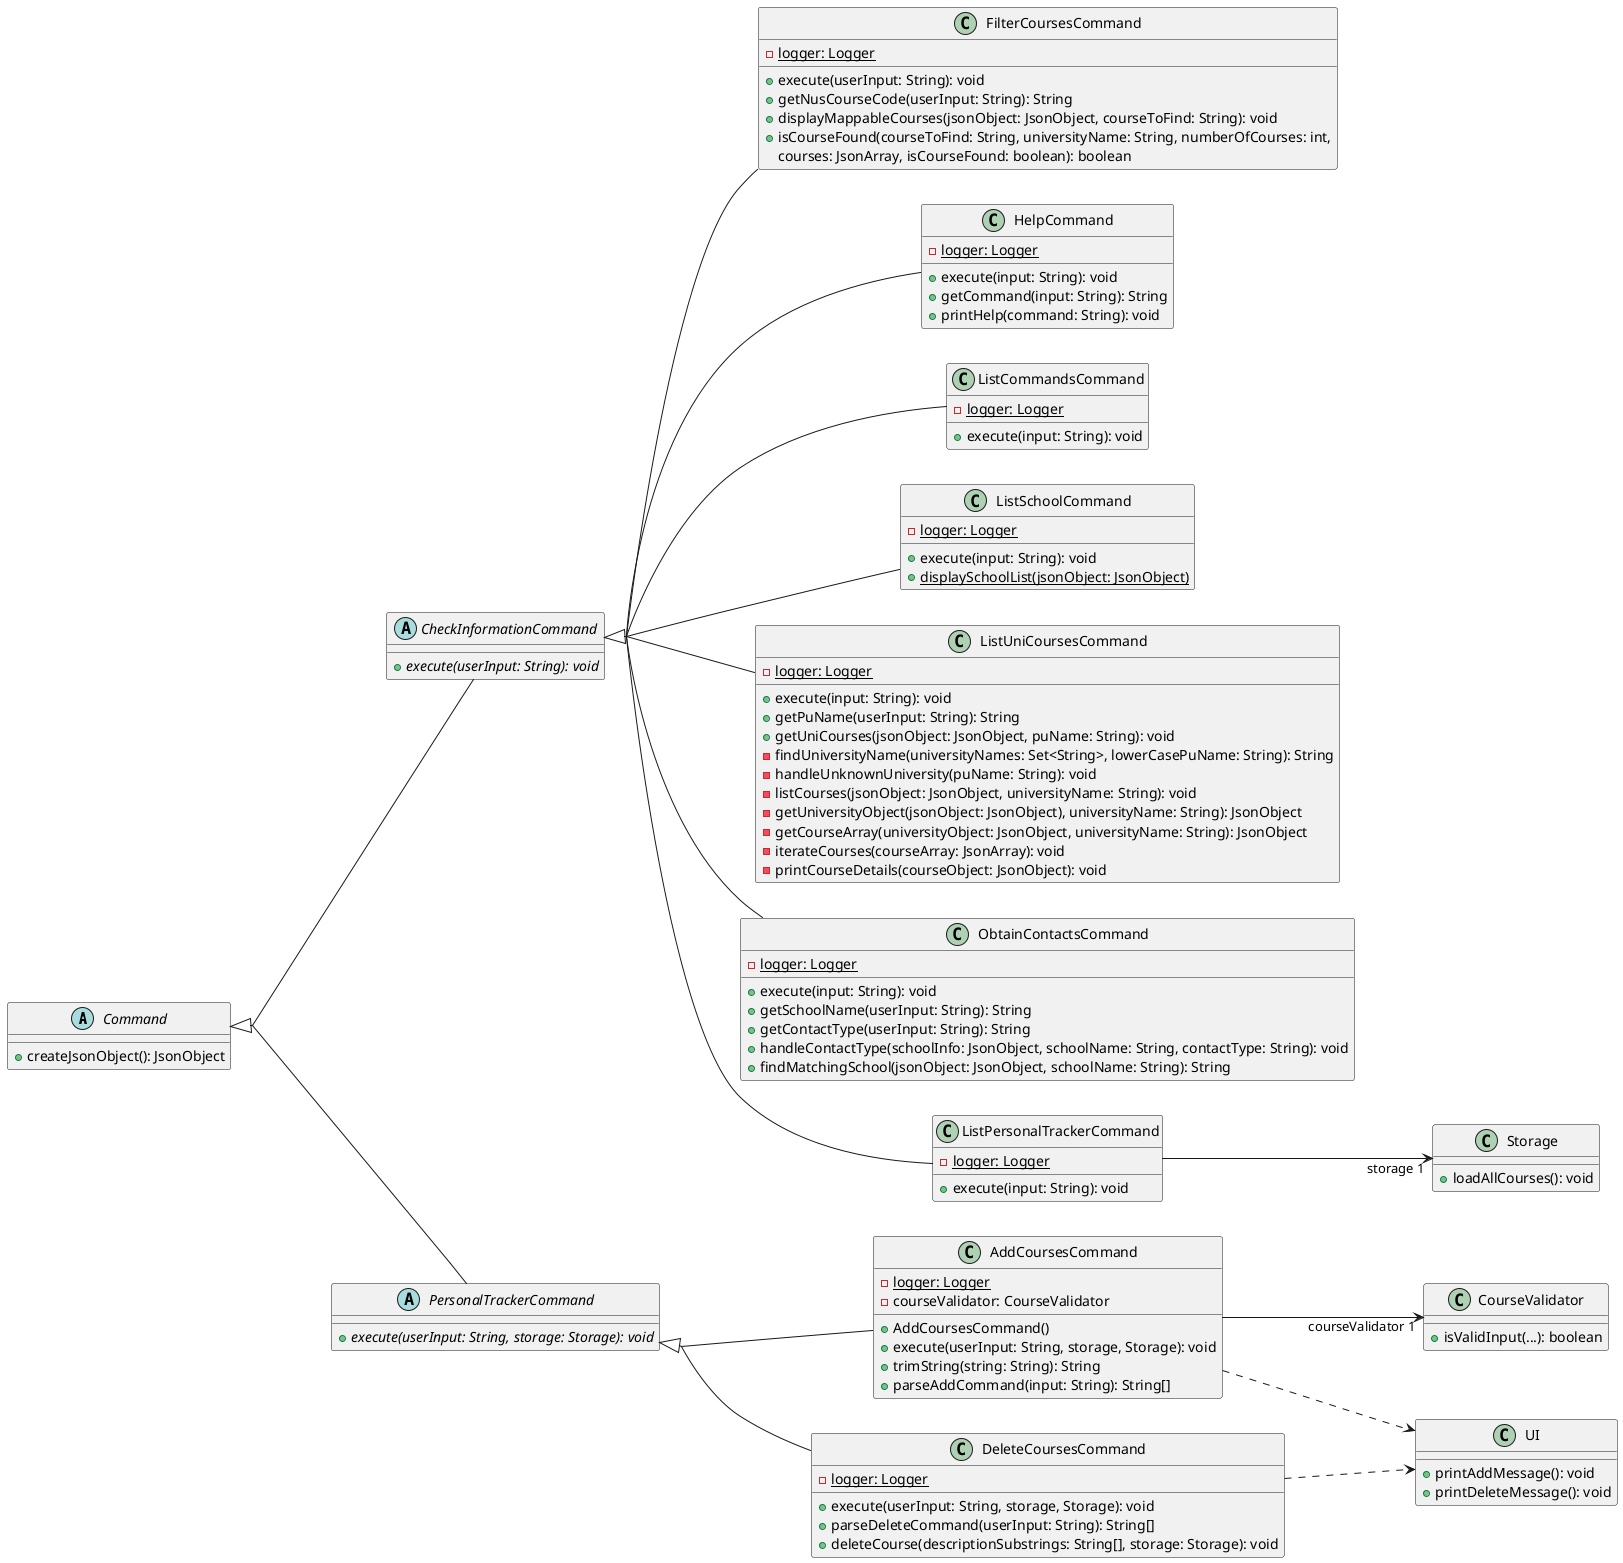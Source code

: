@startuml
skinparam groupInheritance 2
left to right direction

abstract class Command {
    +createJsonObject(): JsonObject
}

abstract class CheckInformationCommand extends Command {
    +execute(userInput: String): void {abstract}
}

class FilterCoursesCommand extends CheckInformationCommand {
    -logger: Logger {static}
    +execute(userInput: String): void
    +getNusCourseCode(userInput: String): String
    +displayMappableCourses(jsonObject: JsonObject, courseToFind: String): void
    +isCourseFound(courseToFind: String, universityName: String, numberOfCourses: int,
         courses: JsonArray, isCourseFound: boolean): boolean
}

class HelpCommand extends CheckInformationCommand {
    -logger: Logger {static}
    +execute(input: String): void
    +getCommand(input: String): String
    +printHelp(command: String): void
}

class ListCommandsCommand extends CheckInformationCommand {
    -logger: Logger {static}
    +execute(input: String): void
}

class ListSchoolCommand extends CheckInformationCommand {
    -logger: Logger {static}
    +execute(input: String): void
    +displaySchoolList(jsonObject: JsonObject) {static}
}

class ListUniCoursesCommand extends CheckInformationCommand {
    -logger: Logger {static}
    +execute(input: String): void
    +getPuName(userInput: String): String
    +getUniCourses(jsonObject: JsonObject, puName: String): void
    -findUniversityName(universityNames: Set<String>, lowerCasePuName: String): String
    -handleUnknownUniversity(puName: String): void
    -listCourses(jsonObject: JsonObject, universityName: String): void
    -getUniversityObject(jsonObject: JsonObject), universityName: String): JsonObject
    -getCourseArray(universityObject: JsonObject, universityName: String): JsonObject
    -iterateCourses(courseArray: JsonArray): void
    -printCourseDetails(courseObject: JsonObject): void
}

class ObtainContactsCommand extends CheckInformationCommand {
    -logger: Logger {static}
    +execute(input: String): void
    +getSchoolName(userInput: String): String
    +getContactType(userInput: String): String
    +handleContactType(schoolInfo: JsonObject, schoolName: String, contactType: String): void
    +findMatchingSchool(jsonObject: JsonObject, schoolName: String): String
}

abstract class PersonalTrackerCommand extends Command {
    +execute(userInput: String, storage: Storage): void {abstract}
}

class AddCoursesCommand extends PersonalTrackerCommand {
    -logger: Logger {static}
    -courseValidator: CourseValidator
    +AddCoursesCommand()
    +execute(userInput: String, storage, Storage): void
    +trimString(string: String): String
    +parseAddCommand(input: String): String[]
}

class DeleteCoursesCommand extends PersonalTrackerCommand {
    -logger: Logger {static}
    +execute(userInput: String, storage, Storage): void
    +parseDeleteCommand(userInput: String): String[]
    +deleteCourse(descriptionSubstrings: String[], storage: Storage): void
}

class ListPersonalTrackerCommand extends CheckInformationCommand {
    -logger: Logger {static}
    +execute(input: String): void
}

ListPersonalTrackerCommand --> "storage 1" Storage
Storage : +loadAllCourses(): void

AddCoursesCommand --> "courseValidator 1" CourseValidator
CourseValidator : +isValidInput(...): boolean
AddCoursesCommand ..> UI
UI : +printAddMessage(): void

DeleteCoursesCommand ..> UI
UI : +printDeleteMessage(): void

@enduml
